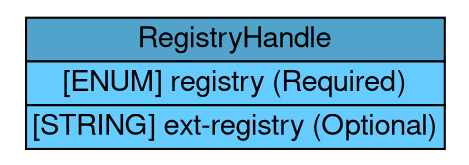 digraph RegistryHandle {
	graph [bb="0,0,215,71",
		rankdir=LR
	];
	node [label="\N"];
	RegistryHandle	 [height=0.98611,
		label=<<table BORDER="0" CELLBORDER="1" CELLSPACING="0"> <tr> <td BGCOLOR="#52a3cc" HREF="/html/IODEFv1/RegistryHandle.html" TITLE="The RegistryHandle class represents a handle into an Internet registry or community-specific database. The handle is specified in the element content and the type attribute specifies the database. "><FONT FACE="Nimbus Sans L">RegistryHandle</FONT></td> </tr>" %<tr><td BGCOLOR="#66CCFF"  HREF="/html/IODEFv1/RegistryHandle.html" TITLE="The database to which the handle belongs.  The default value is &#39;local&#39;.  The possible values are:"><FONT FACE="Nimbus Sans L">[ENUM] registry (Required)</FONT></td></tr>%<tr><td BGCOLOR="#66CCFF"  HREF="/html/IODEFv1/RegistryHandle.html" TITLE="A means by which to extend the registry attribute.  See Section 5.1."><FONT FACE="Nimbus Sans L">[STRING] ext-registry (Optional)</FONT></td></tr>%</table>>,
		pos="107.5,35.5",
		shape=plaintext,
		width=2.9861];
}
